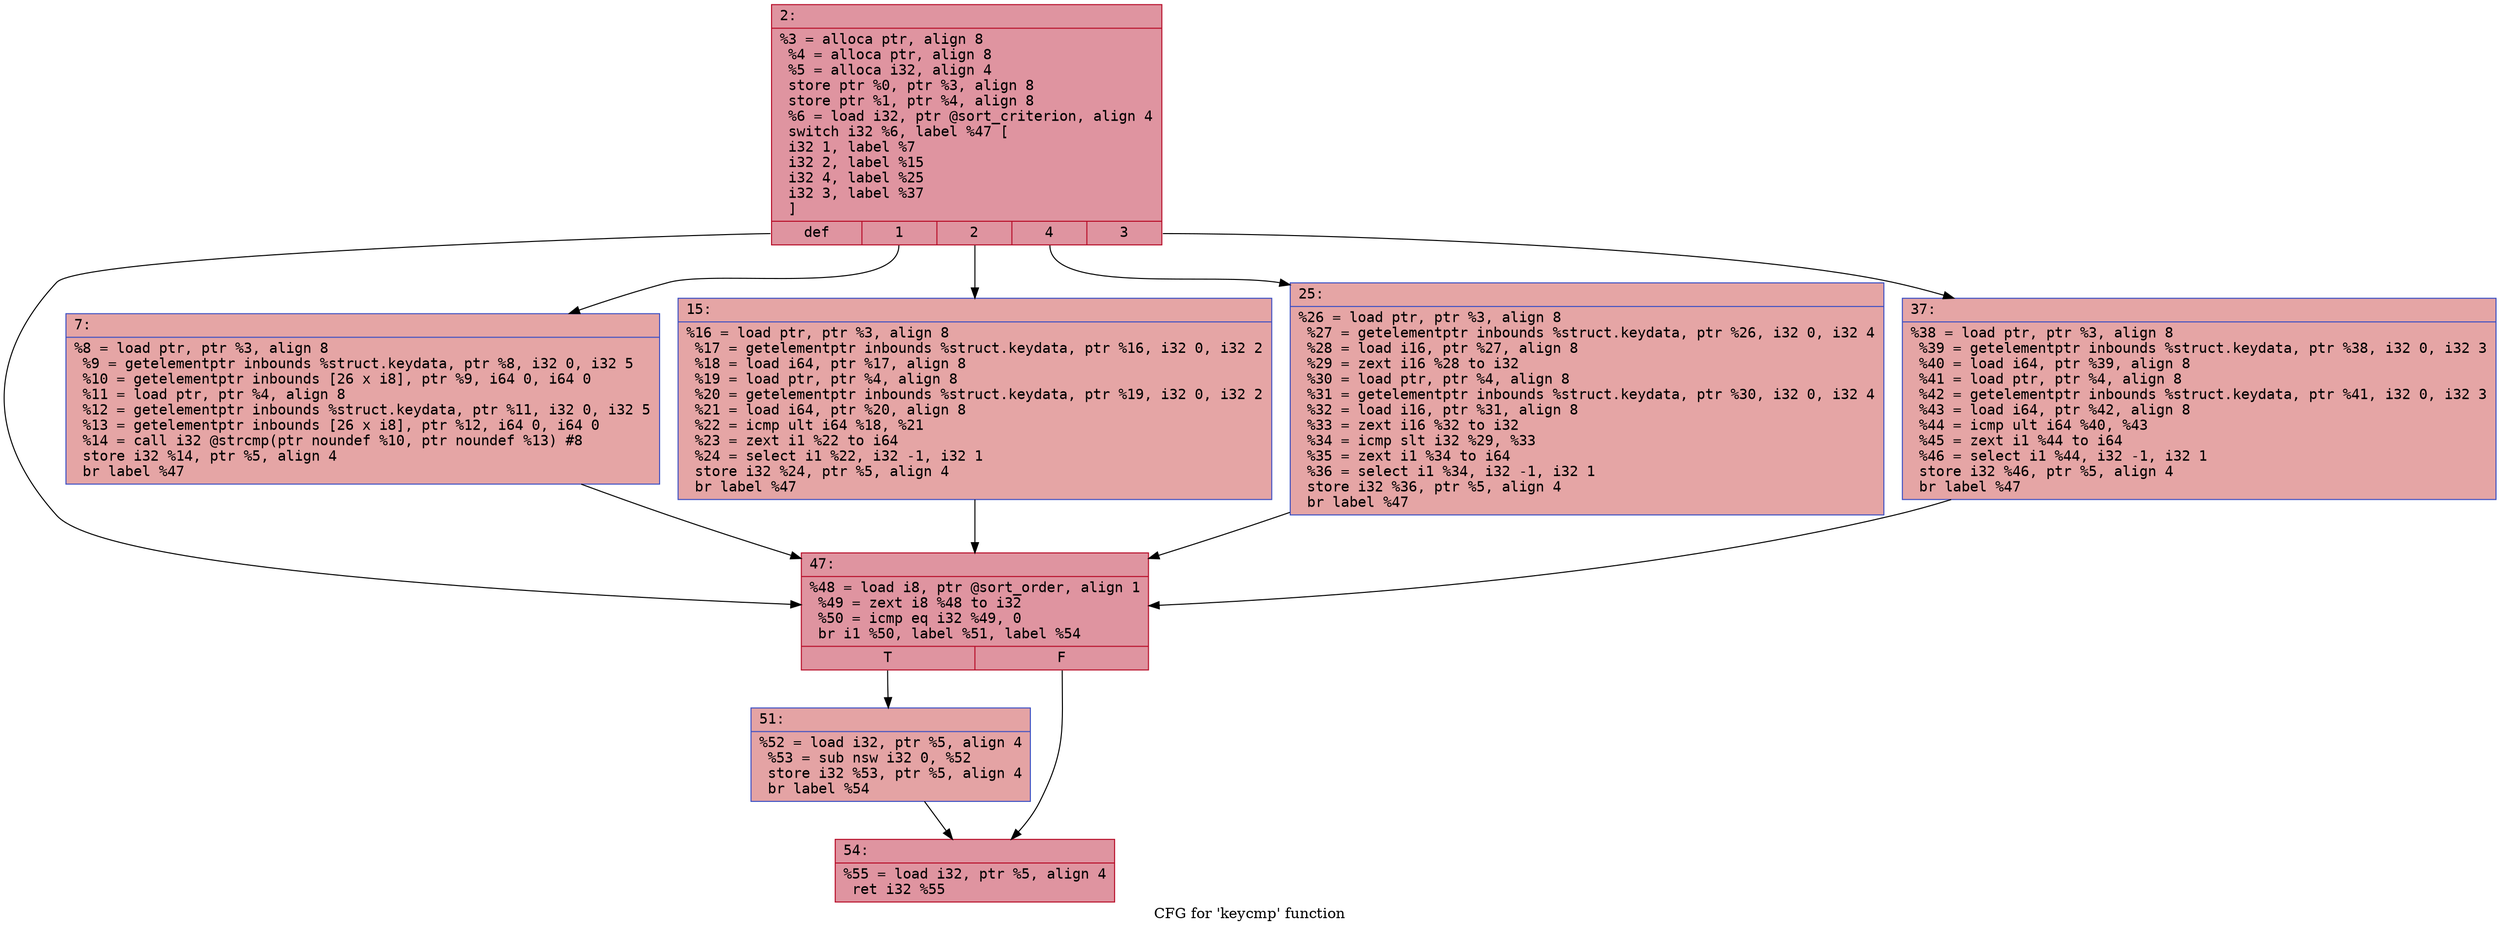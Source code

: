 digraph "CFG for 'keycmp' function" {
	label="CFG for 'keycmp' function";

	Node0x600003ee7f70 [shape=record,color="#b70d28ff", style=filled, fillcolor="#b70d2870" fontname="Courier",label="{2:\l|  %3 = alloca ptr, align 8\l  %4 = alloca ptr, align 8\l  %5 = alloca i32, align 4\l  store ptr %0, ptr %3, align 8\l  store ptr %1, ptr %4, align 8\l  %6 = load i32, ptr @sort_criterion, align 4\l  switch i32 %6, label %47 [\l    i32 1, label %7\l    i32 2, label %15\l    i32 4, label %25\l    i32 3, label %37\l  ]\l|{<s0>def|<s1>1|<s2>2|<s3>4|<s4>3}}"];
	Node0x600003ee7f70:s0 -> Node0x600003ee0140[tooltip="2 -> 47\nProbability 20.00%" ];
	Node0x600003ee7f70:s1 -> Node0x600003ee0000[tooltip="2 -> 7\nProbability 20.00%" ];
	Node0x600003ee7f70:s2 -> Node0x600003ee0050[tooltip="2 -> 15\nProbability 20.00%" ];
	Node0x600003ee7f70:s3 -> Node0x600003ee00a0[tooltip="2 -> 25\nProbability 20.00%" ];
	Node0x600003ee7f70:s4 -> Node0x600003ee00f0[tooltip="2 -> 37\nProbability 20.00%" ];
	Node0x600003ee0000 [shape=record,color="#3d50c3ff", style=filled, fillcolor="#c5333470" fontname="Courier",label="{7:\l|  %8 = load ptr, ptr %3, align 8\l  %9 = getelementptr inbounds %struct.keydata, ptr %8, i32 0, i32 5\l  %10 = getelementptr inbounds [26 x i8], ptr %9, i64 0, i64 0\l  %11 = load ptr, ptr %4, align 8\l  %12 = getelementptr inbounds %struct.keydata, ptr %11, i32 0, i32 5\l  %13 = getelementptr inbounds [26 x i8], ptr %12, i64 0, i64 0\l  %14 = call i32 @strcmp(ptr noundef %10, ptr noundef %13) #8\l  store i32 %14, ptr %5, align 4\l  br label %47\l}"];
	Node0x600003ee0000 -> Node0x600003ee0140[tooltip="7 -> 47\nProbability 100.00%" ];
	Node0x600003ee0050 [shape=record,color="#3d50c3ff", style=filled, fillcolor="#c5333470" fontname="Courier",label="{15:\l|  %16 = load ptr, ptr %3, align 8\l  %17 = getelementptr inbounds %struct.keydata, ptr %16, i32 0, i32 2\l  %18 = load i64, ptr %17, align 8\l  %19 = load ptr, ptr %4, align 8\l  %20 = getelementptr inbounds %struct.keydata, ptr %19, i32 0, i32 2\l  %21 = load i64, ptr %20, align 8\l  %22 = icmp ult i64 %18, %21\l  %23 = zext i1 %22 to i64\l  %24 = select i1 %22, i32 -1, i32 1\l  store i32 %24, ptr %5, align 4\l  br label %47\l}"];
	Node0x600003ee0050 -> Node0x600003ee0140[tooltip="15 -> 47\nProbability 100.00%" ];
	Node0x600003ee00a0 [shape=record,color="#3d50c3ff", style=filled, fillcolor="#c5333470" fontname="Courier",label="{25:\l|  %26 = load ptr, ptr %3, align 8\l  %27 = getelementptr inbounds %struct.keydata, ptr %26, i32 0, i32 4\l  %28 = load i16, ptr %27, align 8\l  %29 = zext i16 %28 to i32\l  %30 = load ptr, ptr %4, align 8\l  %31 = getelementptr inbounds %struct.keydata, ptr %30, i32 0, i32 4\l  %32 = load i16, ptr %31, align 8\l  %33 = zext i16 %32 to i32\l  %34 = icmp slt i32 %29, %33\l  %35 = zext i1 %34 to i64\l  %36 = select i1 %34, i32 -1, i32 1\l  store i32 %36, ptr %5, align 4\l  br label %47\l}"];
	Node0x600003ee00a0 -> Node0x600003ee0140[tooltip="25 -> 47\nProbability 100.00%" ];
	Node0x600003ee00f0 [shape=record,color="#3d50c3ff", style=filled, fillcolor="#c5333470" fontname="Courier",label="{37:\l|  %38 = load ptr, ptr %3, align 8\l  %39 = getelementptr inbounds %struct.keydata, ptr %38, i32 0, i32 3\l  %40 = load i64, ptr %39, align 8\l  %41 = load ptr, ptr %4, align 8\l  %42 = getelementptr inbounds %struct.keydata, ptr %41, i32 0, i32 3\l  %43 = load i64, ptr %42, align 8\l  %44 = icmp ult i64 %40, %43\l  %45 = zext i1 %44 to i64\l  %46 = select i1 %44, i32 -1, i32 1\l  store i32 %46, ptr %5, align 4\l  br label %47\l}"];
	Node0x600003ee00f0 -> Node0x600003ee0140[tooltip="37 -> 47\nProbability 100.00%" ];
	Node0x600003ee0140 [shape=record,color="#b70d28ff", style=filled, fillcolor="#b70d2870" fontname="Courier",label="{47:\l|  %48 = load i8, ptr @sort_order, align 1\l  %49 = zext i8 %48 to i32\l  %50 = icmp eq i32 %49, 0\l  br i1 %50, label %51, label %54\l|{<s0>T|<s1>F}}"];
	Node0x600003ee0140:s0 -> Node0x600003ee0190[tooltip="47 -> 51\nProbability 37.50%" ];
	Node0x600003ee0140:s1 -> Node0x600003ee01e0[tooltip="47 -> 54\nProbability 62.50%" ];
	Node0x600003ee0190 [shape=record,color="#3d50c3ff", style=filled, fillcolor="#c32e3170" fontname="Courier",label="{51:\l|  %52 = load i32, ptr %5, align 4\l  %53 = sub nsw i32 0, %52\l  store i32 %53, ptr %5, align 4\l  br label %54\l}"];
	Node0x600003ee0190 -> Node0x600003ee01e0[tooltip="51 -> 54\nProbability 100.00%" ];
	Node0x600003ee01e0 [shape=record,color="#b70d28ff", style=filled, fillcolor="#b70d2870" fontname="Courier",label="{54:\l|  %55 = load i32, ptr %5, align 4\l  ret i32 %55\l}"];
}
